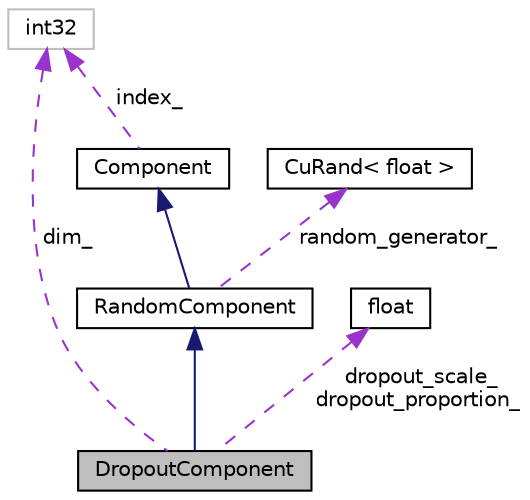 digraph "DropoutComponent"
{
  edge [fontname="Helvetica",fontsize="10",labelfontname="Helvetica",labelfontsize="10"];
  node [fontname="Helvetica",fontsize="10",shape=record];
  Node3 [label="DropoutComponent",height=0.2,width=0.4,color="black", fillcolor="grey75", style="filled", fontcolor="black"];
  Node4 -> Node3 [dir="back",color="midnightblue",fontsize="10",style="solid",fontname="Helvetica"];
  Node4 [label="RandomComponent",height=0.2,width=0.4,color="black", fillcolor="white", style="filled",URL="$classkaldi_1_1nnet2_1_1RandomComponent.html"];
  Node5 -> Node4 [dir="back",color="midnightblue",fontsize="10",style="solid",fontname="Helvetica"];
  Node5 [label="Component",height=0.2,width=0.4,color="black", fillcolor="white", style="filled",URL="$classkaldi_1_1nnet2_1_1Component.html",tooltip="Abstract class, basic element of the network, it is a box with defined inputs, outputs, and tranformation functions interface. "];
  Node6 -> Node5 [dir="back",color="darkorchid3",fontsize="10",style="dashed",label=" index_" ,fontname="Helvetica"];
  Node6 [label="int32",height=0.2,width=0.4,color="grey75", fillcolor="white", style="filled"];
  Node7 -> Node4 [dir="back",color="darkorchid3",fontsize="10",style="dashed",label=" random_generator_" ,fontname="Helvetica"];
  Node7 [label="CuRand\< float \>",height=0.2,width=0.4,color="black", fillcolor="white", style="filled",URL="$classkaldi_1_1CuRand.html"];
  Node8 -> Node3 [dir="back",color="darkorchid3",fontsize="10",style="dashed",label=" dropout_scale_\ndropout_proportion_" ,fontname="Helvetica"];
  Node8 [label="float",height=0.2,width=0.4,color="black", fillcolor="white", style="filled",URL="$classfloat.html"];
  Node6 -> Node3 [dir="back",color="darkorchid3",fontsize="10",style="dashed",label=" dim_" ,fontname="Helvetica"];
}
